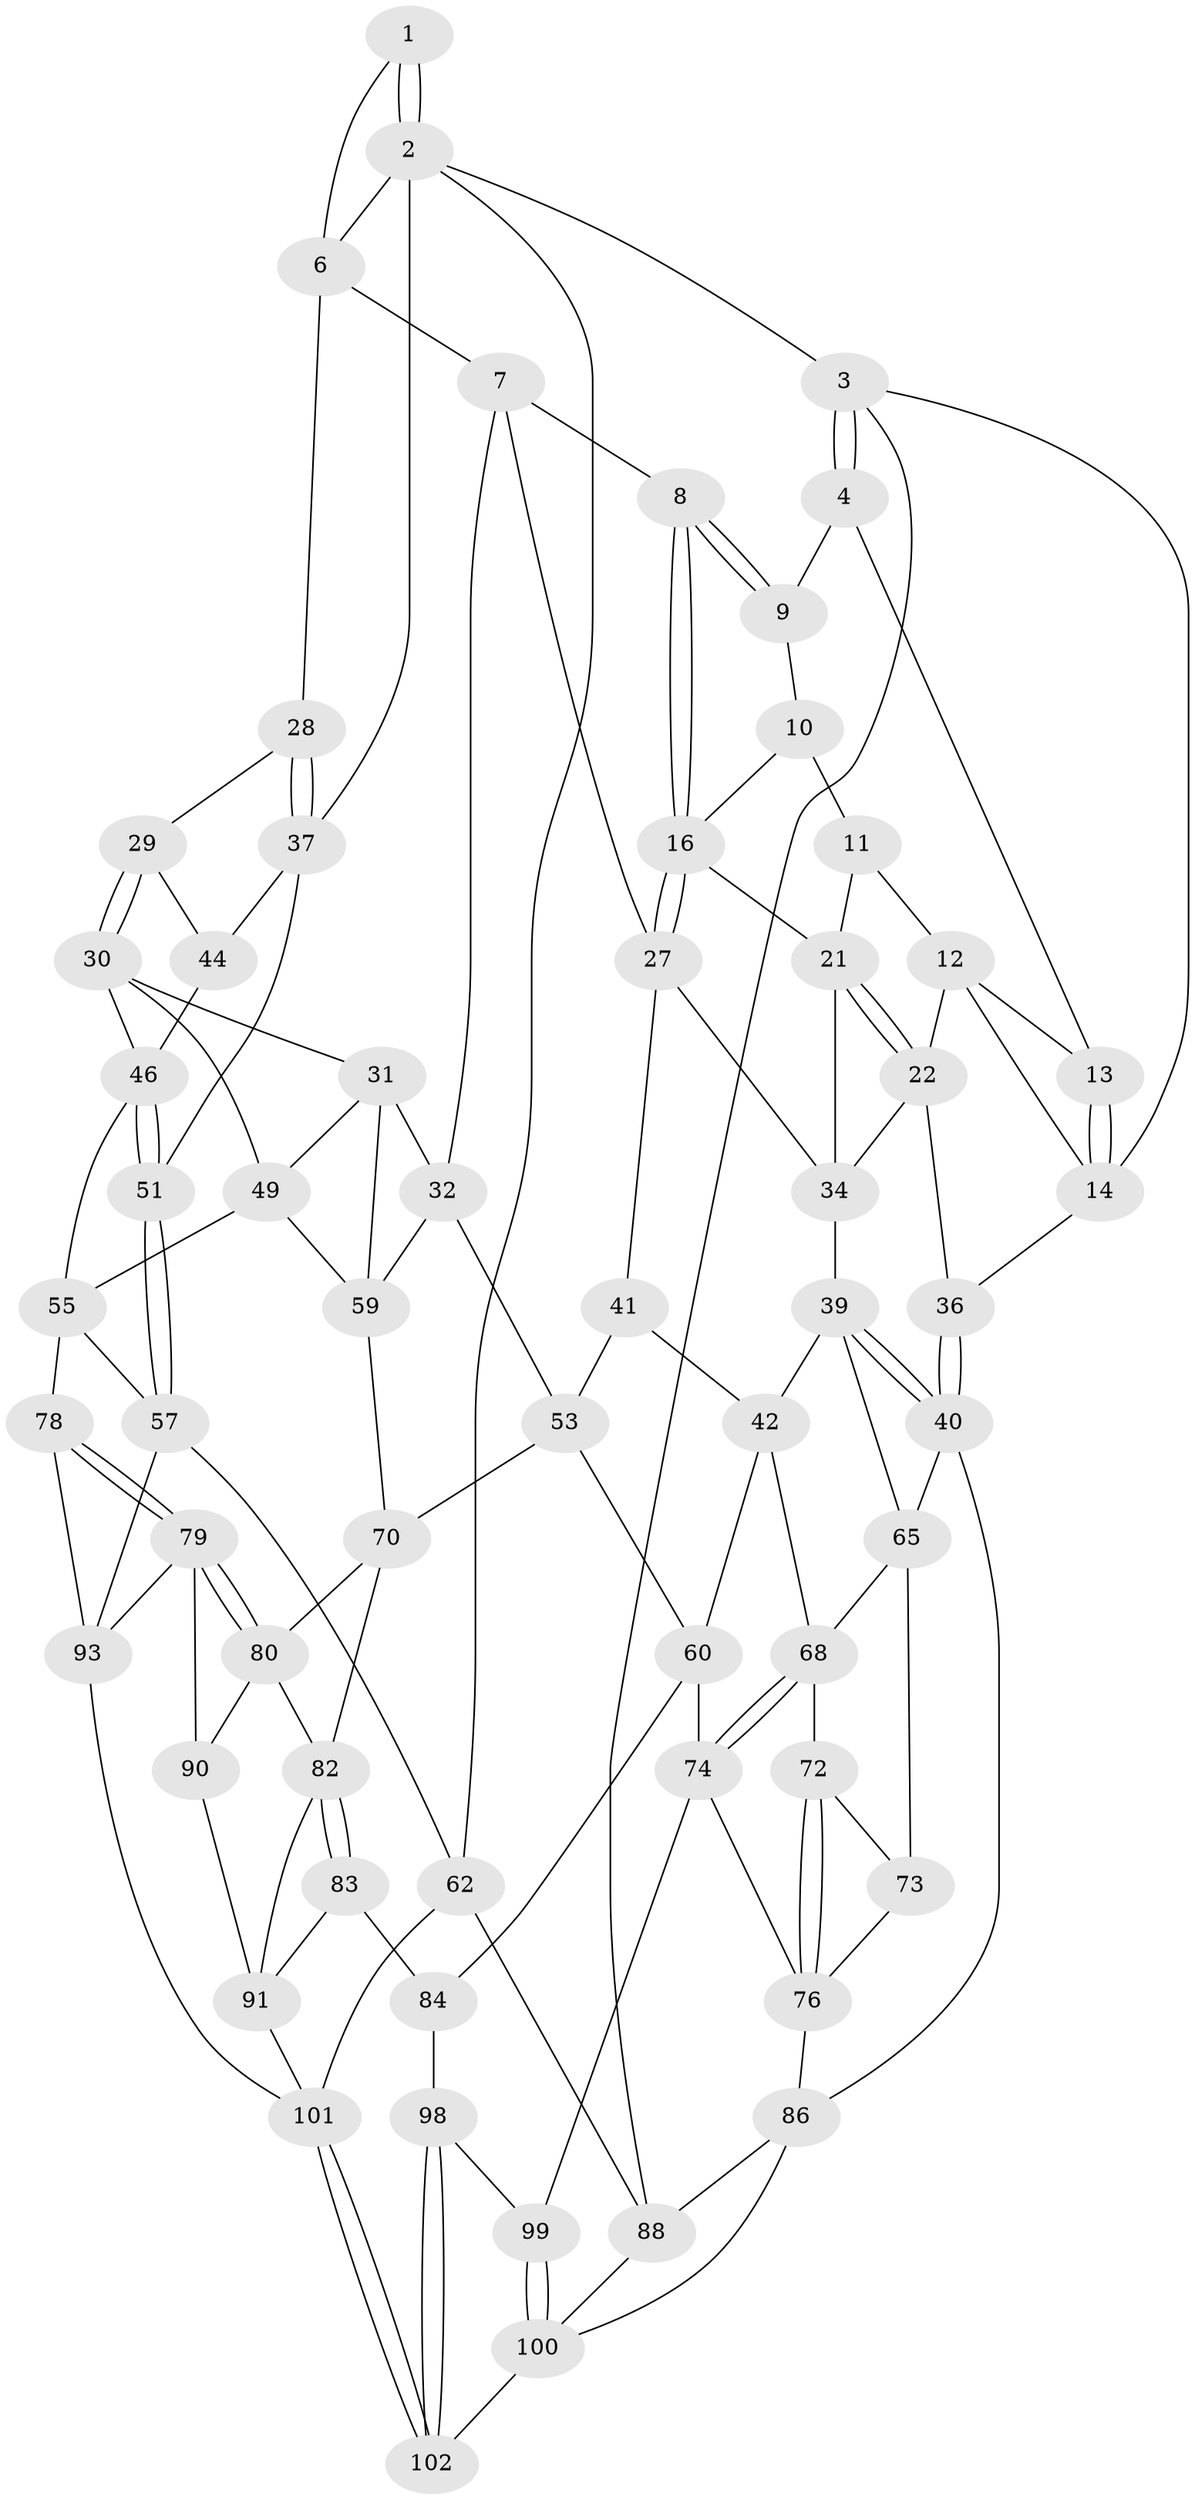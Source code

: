 // original degree distribution, {3: 0.019230769230769232, 6: 0.22115384615384615, 4: 0.2403846153846154, 5: 0.5192307692307693}
// Generated by graph-tools (version 1.1) at 2025/11/02/27/25 16:11:56]
// undirected, 62 vertices, 134 edges
graph export_dot {
graph [start="1"]
  node [color=gray90,style=filled];
  1 [pos="+0.7111179136500378+0"];
  2 [pos="+1+0",super="+24"];
  3 [pos="+0+0"];
  4 [pos="+0+0",super="+5"];
  6 [pos="+0.7087204409365543+0.07866060548166154",super="+25"];
  7 [pos="+0.6184823576400571+0.13630450756870782",super="+26"];
  8 [pos="+0.5038093747803823+0.12384933136490515"];
  9 [pos="+0.33807030993562953+0"];
  10 [pos="+0.3049420373650762+0.023852477274987526",super="+18"];
  11 [pos="+0.16277369549186577+0.11951424721191771",super="+20"];
  12 [pos="+0.12417541359766324+0.09985492377874074",super="+19"];
  13 [pos="+0.08746605632242668+0.04228419411712389"];
  14 [pos="+0+0.1838120932133161",super="+15"];
  16 [pos="+0.37255367026160974+0.23305225701791984",super="+17"];
  21 [pos="+0.15947783291516698+0.30272177215333634",super="+23"];
  22 [pos="+0.15744945785667852+0.3054678956217602",super="+35"];
  27 [pos="+0.45771681730237623+0.35743077449768595",super="+33"];
  28 [pos="+0.8301646405596105+0.20727329956433768"];
  29 [pos="+0.8333374880255546+0.3169590000029967"];
  30 [pos="+0.8278973623602005+0.3276919307028521",super="+48"];
  31 [pos="+0.7572835160683423+0.37739294098438714",super="+50"];
  32 [pos="+0.5836319697908786+0.3927963457773312",super="+52"];
  34 [pos="+0.32436956104543613+0.39480591047883656",super="+38"];
  36 [pos="+0+0.44907196044868614"];
  37 [pos="+1+0.266762908791807",super="+45"];
  39 [pos="+0.21529610903864863+0.5059856217609805",super="+43"];
  40 [pos="+0+0.4951024490120563",super="+67"];
  41 [pos="+0.3778856779892571+0.44099158612314787"];
  42 [pos="+0.3393920327855089+0.493322239883848",super="+61"];
  44 [pos="+0.9356993264667907+0.34466902523855"];
  46 [pos="+0.9823974256676411+0.45502405545849006",super="+47"];
  49 [pos="+0.7951268872071979+0.5528270173345445",super="+56"];
  51 [pos="+1+0.5368047428433319"];
  53 [pos="+0.5523570529650489+0.5896447932501953",super="+54"];
  55 [pos="+0.915985186434234+0.6158898818444831",super="+58"];
  57 [pos="+1+0.623978535968245",super="+63"];
  59 [pos="+0.6336896209131466+0.5323272152690228",super="+64"];
  60 [pos="+0.48766653568126395+0.6372000338607051",super="+77"];
  62 [pos="+1+1"];
  65 [pos="+0.23283026899729894+0.5694842258245824",super="+66"];
  68 [pos="+0.3386522818636418+0.6522753906179253",super="+69"];
  70 [pos="+0.7273263985645124+0.6961578170333953",super="+71"];
  72 [pos="+0.247405428393041+0.718028661206402"];
  73 [pos="+0.19123402006632353+0.6792847572137166"];
  74 [pos="+0.34472030575074136+0.7908438771403243",super="+75"];
  76 [pos="+0.2823512480243223+0.7796308634750224",super="+85"];
  78 [pos="+0.8756767067405364+0.7792805280301187"];
  79 [pos="+0.8663706147485588+0.7877945450394463",super="+92"];
  80 [pos="+0.7442662116412136+0.7509299753829942",super="+81"];
  82 [pos="+0.5803232430395329+0.7945106738894774",super="+89"];
  83 [pos="+0.5454726485336857+0.8159229753760159",super="+96"];
  84 [pos="+0.476145063151242+0.7789629393230282",super="+97"];
  86 [pos="+0+1",super="+87"];
  88 [pos="+0+1"];
  90 [pos="+0.7429368204935359+0.7653014314877175"];
  91 [pos="+0.6911033818340486+0.942266380222167",super="+95"];
  93 [pos="+0.9758046884665567+0.7977264849731619",super="+94"];
  98 [pos="+0.409164569363365+0.9268706482030631"];
  99 [pos="+0.30969391618823416+0.8993605463038945"];
  100 [pos="+0.30860144015473456+0.9005644284304558",super="+103"];
  101 [pos="+0.7162584953487776+1",super="+104"];
  102 [pos="+0.4066915407131577+1"];
  1 -- 2;
  1 -- 2;
  1 -- 6;
  2 -- 3;
  2 -- 62;
  2 -- 37;
  2 -- 6;
  3 -- 4;
  3 -- 4;
  3 -- 88;
  3 -- 14;
  4 -- 13;
  4 -- 9;
  6 -- 7;
  6 -- 28;
  7 -- 8;
  7 -- 32;
  7 -- 27;
  8 -- 9;
  8 -- 9;
  8 -- 16;
  8 -- 16;
  9 -- 10;
  10 -- 11 [weight=2];
  10 -- 16;
  11 -- 12;
  11 -- 21;
  12 -- 13;
  12 -- 14;
  12 -- 22;
  13 -- 14;
  13 -- 14;
  14 -- 36;
  16 -- 27;
  16 -- 27;
  16 -- 21;
  21 -- 22;
  21 -- 22;
  21 -- 34;
  22 -- 36;
  22 -- 34;
  27 -- 41;
  27 -- 34;
  28 -- 29;
  28 -- 37;
  28 -- 37;
  29 -- 30;
  29 -- 30;
  29 -- 44;
  30 -- 31;
  30 -- 46;
  30 -- 49;
  31 -- 32;
  31 -- 49;
  31 -- 59;
  32 -- 59;
  32 -- 53;
  34 -- 39;
  36 -- 40;
  36 -- 40;
  37 -- 51;
  37 -- 44;
  39 -- 40;
  39 -- 40;
  39 -- 65;
  39 -- 42;
  40 -- 65;
  40 -- 86;
  41 -- 42;
  41 -- 53;
  42 -- 60;
  42 -- 68;
  44 -- 46;
  46 -- 51;
  46 -- 51;
  46 -- 55;
  49 -- 59;
  49 -- 55;
  51 -- 57;
  51 -- 57;
  53 -- 60;
  53 -- 70;
  55 -- 57;
  55 -- 78;
  57 -- 93;
  57 -- 62;
  59 -- 70;
  60 -- 74;
  60 -- 84;
  62 -- 88;
  62 -- 101;
  65 -- 68;
  65 -- 73;
  68 -- 74;
  68 -- 74;
  68 -- 72;
  70 -- 82;
  70 -- 80;
  72 -- 73;
  72 -- 76;
  72 -- 76;
  73 -- 76;
  74 -- 99;
  74 -- 76;
  76 -- 86;
  78 -- 79;
  78 -- 79;
  78 -- 93;
  79 -- 80;
  79 -- 80;
  79 -- 90;
  79 -- 93;
  80 -- 90;
  80 -- 82;
  82 -- 83;
  82 -- 83;
  82 -- 91;
  83 -- 84 [weight=2];
  83 -- 91;
  84 -- 98;
  86 -- 100;
  86 -- 88;
  88 -- 100;
  90 -- 91;
  91 -- 101;
  93 -- 101;
  98 -- 99;
  98 -- 102;
  98 -- 102;
  99 -- 100;
  99 -- 100;
  100 -- 102;
  101 -- 102;
  101 -- 102;
}
